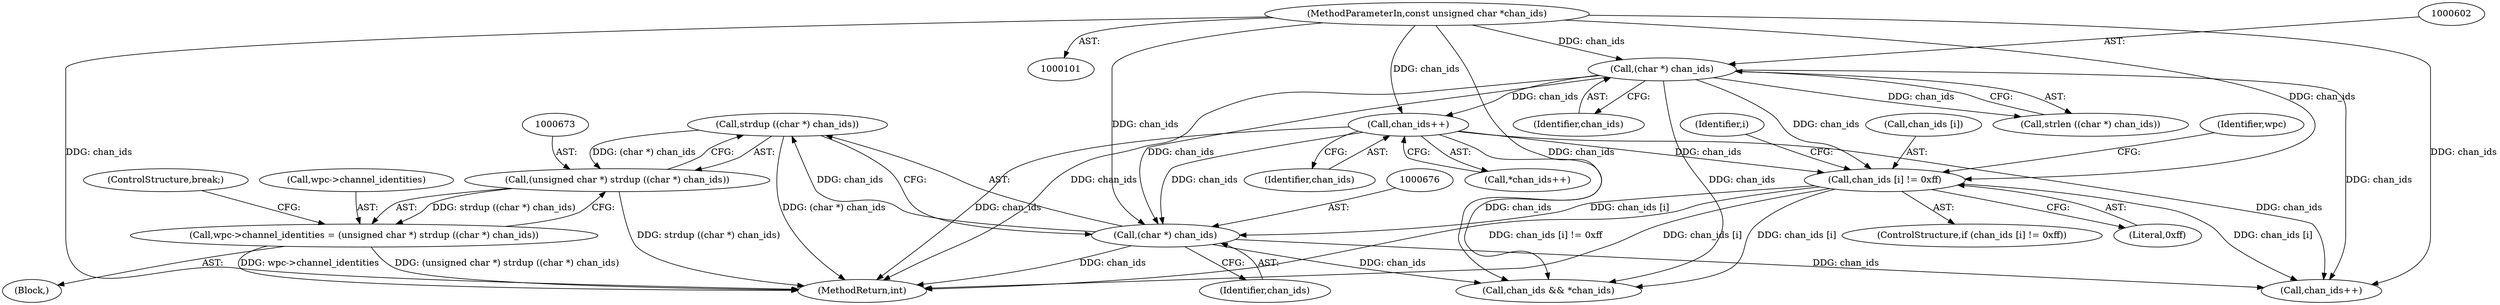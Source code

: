 digraph "0_WavPack_070ef6f138956d9ea9612e69586152339dbefe51@API" {
"1000674" [label="(Call,strdup ((char *) chan_ids))"];
"1000675" [label="(Call,(char *) chan_ids)"];
"1000662" [label="(Call,chan_ids [i] != 0xff)"];
"1000648" [label="(Call,chan_ids++)"];
"1000601" [label="(Call,(char *) chan_ids)"];
"1000105" [label="(MethodParameterIn,const unsigned char *chan_ids)"];
"1000672" [label="(Call,(unsigned char *) strdup ((char *) chan_ids))"];
"1000668" [label="(Call,wpc->channel_identities = (unsigned char *) strdup ((char *) chan_ids))"];
"1000601" [label="(Call,(char *) chan_ids)"];
"1000661" [label="(ControlStructure,if (chan_ids [i] != 0xff))"];
"1000670" [label="(Identifier,wpc)"];
"1000600" [label="(Call,strlen ((char *) chan_ids))"];
"1000649" [label="(Identifier,chan_ids)"];
"1000786" [label="(Call,chan_ids && *chan_ids)"];
"1000678" [label="(ControlStructure,break;)"];
"1000648" [label="(Call,chan_ids++)"];
"1000669" [label="(Call,wpc->channel_identities)"];
"1000667" [label="(Block,)"];
"1000800" [label="(Call,chan_ids++)"];
"1000672" [label="(Call,(unsigned char *) strdup ((char *) chan_ids))"];
"1000677" [label="(Identifier,chan_ids)"];
"1000674" [label="(Call,strdup ((char *) chan_ids))"];
"1000666" [label="(Literal,0xff)"];
"1000989" [label="(MethodReturn,int)"];
"1000662" [label="(Call,chan_ids [i] != 0xff)"];
"1000105" [label="(MethodParameterIn,const unsigned char *chan_ids)"];
"1000660" [label="(Identifier,i)"];
"1000668" [label="(Call,wpc->channel_identities = (unsigned char *) strdup ((char *) chan_ids))"];
"1000603" [label="(Identifier,chan_ids)"];
"1000675" [label="(Call,(char *) chan_ids)"];
"1000663" [label="(Call,chan_ids [i])"];
"1000647" [label="(Call,*chan_ids++)"];
"1000674" -> "1000672"  [label="AST: "];
"1000674" -> "1000675"  [label="CFG: "];
"1000675" -> "1000674"  [label="AST: "];
"1000672" -> "1000674"  [label="CFG: "];
"1000674" -> "1000989"  [label="DDG: (char *) chan_ids"];
"1000674" -> "1000672"  [label="DDG: (char *) chan_ids"];
"1000675" -> "1000674"  [label="DDG: chan_ids"];
"1000675" -> "1000677"  [label="CFG: "];
"1000676" -> "1000675"  [label="AST: "];
"1000677" -> "1000675"  [label="AST: "];
"1000675" -> "1000989"  [label="DDG: chan_ids"];
"1000662" -> "1000675"  [label="DDG: chan_ids [i]"];
"1000648" -> "1000675"  [label="DDG: chan_ids"];
"1000601" -> "1000675"  [label="DDG: chan_ids"];
"1000105" -> "1000675"  [label="DDG: chan_ids"];
"1000675" -> "1000786"  [label="DDG: chan_ids"];
"1000675" -> "1000800"  [label="DDG: chan_ids"];
"1000662" -> "1000661"  [label="AST: "];
"1000662" -> "1000666"  [label="CFG: "];
"1000663" -> "1000662"  [label="AST: "];
"1000666" -> "1000662"  [label="AST: "];
"1000670" -> "1000662"  [label="CFG: "];
"1000660" -> "1000662"  [label="CFG: "];
"1000662" -> "1000989"  [label="DDG: chan_ids [i]"];
"1000662" -> "1000989"  [label="DDG: chan_ids [i] != 0xff"];
"1000648" -> "1000662"  [label="DDG: chan_ids"];
"1000601" -> "1000662"  [label="DDG: chan_ids"];
"1000105" -> "1000662"  [label="DDG: chan_ids"];
"1000662" -> "1000786"  [label="DDG: chan_ids [i]"];
"1000662" -> "1000800"  [label="DDG: chan_ids [i]"];
"1000648" -> "1000647"  [label="AST: "];
"1000648" -> "1000649"  [label="CFG: "];
"1000649" -> "1000648"  [label="AST: "];
"1000647" -> "1000648"  [label="CFG: "];
"1000648" -> "1000989"  [label="DDG: chan_ids"];
"1000601" -> "1000648"  [label="DDG: chan_ids"];
"1000105" -> "1000648"  [label="DDG: chan_ids"];
"1000648" -> "1000786"  [label="DDG: chan_ids"];
"1000648" -> "1000800"  [label="DDG: chan_ids"];
"1000601" -> "1000600"  [label="AST: "];
"1000601" -> "1000603"  [label="CFG: "];
"1000602" -> "1000601"  [label="AST: "];
"1000603" -> "1000601"  [label="AST: "];
"1000600" -> "1000601"  [label="CFG: "];
"1000601" -> "1000989"  [label="DDG: chan_ids"];
"1000601" -> "1000600"  [label="DDG: chan_ids"];
"1000105" -> "1000601"  [label="DDG: chan_ids"];
"1000601" -> "1000786"  [label="DDG: chan_ids"];
"1000601" -> "1000800"  [label="DDG: chan_ids"];
"1000105" -> "1000101"  [label="AST: "];
"1000105" -> "1000989"  [label="DDG: chan_ids"];
"1000105" -> "1000786"  [label="DDG: chan_ids"];
"1000105" -> "1000800"  [label="DDG: chan_ids"];
"1000672" -> "1000668"  [label="AST: "];
"1000673" -> "1000672"  [label="AST: "];
"1000668" -> "1000672"  [label="CFG: "];
"1000672" -> "1000989"  [label="DDG: strdup ((char *) chan_ids)"];
"1000672" -> "1000668"  [label="DDG: strdup ((char *) chan_ids)"];
"1000668" -> "1000667"  [label="AST: "];
"1000669" -> "1000668"  [label="AST: "];
"1000678" -> "1000668"  [label="CFG: "];
"1000668" -> "1000989"  [label="DDG: (unsigned char *) strdup ((char *) chan_ids)"];
"1000668" -> "1000989"  [label="DDG: wpc->channel_identities"];
}
